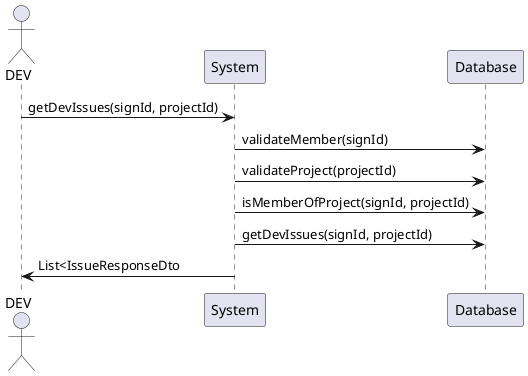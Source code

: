 @startuml
actor DEV
participant System
participant DBMS as "Database"

DEV -> System: getDevIssues(signId, projectId)
System -> DBMS: validateMember(signId)
System -> DBMS: validateProject(projectId)
System -> DBMS: isMemberOfProject(signId, projectId)
System -> DBMS: getDevIssues(signId, projectId)
System -> DEV: List<IssueResponseDto
@enduml
